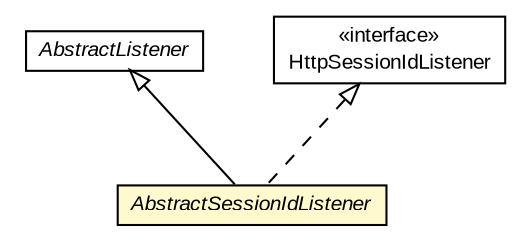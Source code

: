 #!/usr/local/bin/dot
#
# Class diagram 
# Generated by UMLGraph version R5_6-24-gf6e263 (http://www.umlgraph.org/)
#

digraph G {
	edge [fontname="arial",fontsize=10,labelfontname="arial",labelfontsize=10];
	node [fontname="arial",fontsize=10,shape=plaintext];
	nodesep=0.25;
	ranksep=0.5;
	// org.gservlet.AbstractSessionIdListener
	c684 [label=<<table title="org.gservlet.AbstractSessionIdListener" border="0" cellborder="1" cellspacing="0" cellpadding="2" port="p" bgcolor="lemonChiffon" href="./AbstractSessionIdListener.html">
		<tr><td><table border="0" cellspacing="0" cellpadding="1">
<tr><td align="center" balign="center"><font face="arial italic"> AbstractSessionIdListener </font></td></tr>
		</table></td></tr>
		</table>>, URL="./AbstractSessionIdListener.html", fontname="arial", fontcolor="black", fontsize=10.0];
	// org.gservlet.AbstractListener
	c691 [label=<<table title="org.gservlet.AbstractListener" border="0" cellborder="1" cellspacing="0" cellpadding="2" port="p" href="./AbstractListener.html">
		<tr><td><table border="0" cellspacing="0" cellpadding="1">
<tr><td align="center" balign="center"><font face="arial italic"> AbstractListener </font></td></tr>
		</table></td></tr>
		</table>>, URL="./AbstractListener.html", fontname="arial", fontcolor="black", fontsize=10.0];
	//org.gservlet.AbstractSessionIdListener extends org.gservlet.AbstractListener
	c691:p -> c684:p [dir=back,arrowtail=empty];
	//org.gservlet.AbstractSessionIdListener implements javax.servlet.http.HttpSessionIdListener
	c708:p -> c684:p [dir=back,arrowtail=empty,style=dashed];
	// javax.servlet.http.HttpSessionIdListener
	c708 [label=<<table title="javax.servlet.http.HttpSessionIdListener" border="0" cellborder="1" cellspacing="0" cellpadding="2" port="p" href="https://docs.oracle.com/javaee/7/api/javax/servlet/http/HttpSessionIdListener.html">
		<tr><td><table border="0" cellspacing="0" cellpadding="1">
<tr><td align="center" balign="center"> &#171;interface&#187; </td></tr>
<tr><td align="center" balign="center"> HttpSessionIdListener </td></tr>
		</table></td></tr>
		</table>>, URL="https://docs.oracle.com/javaee/7/api/javax/servlet/http/HttpSessionIdListener.html", fontname="arial", fontcolor="black", fontsize=10.0];
}

